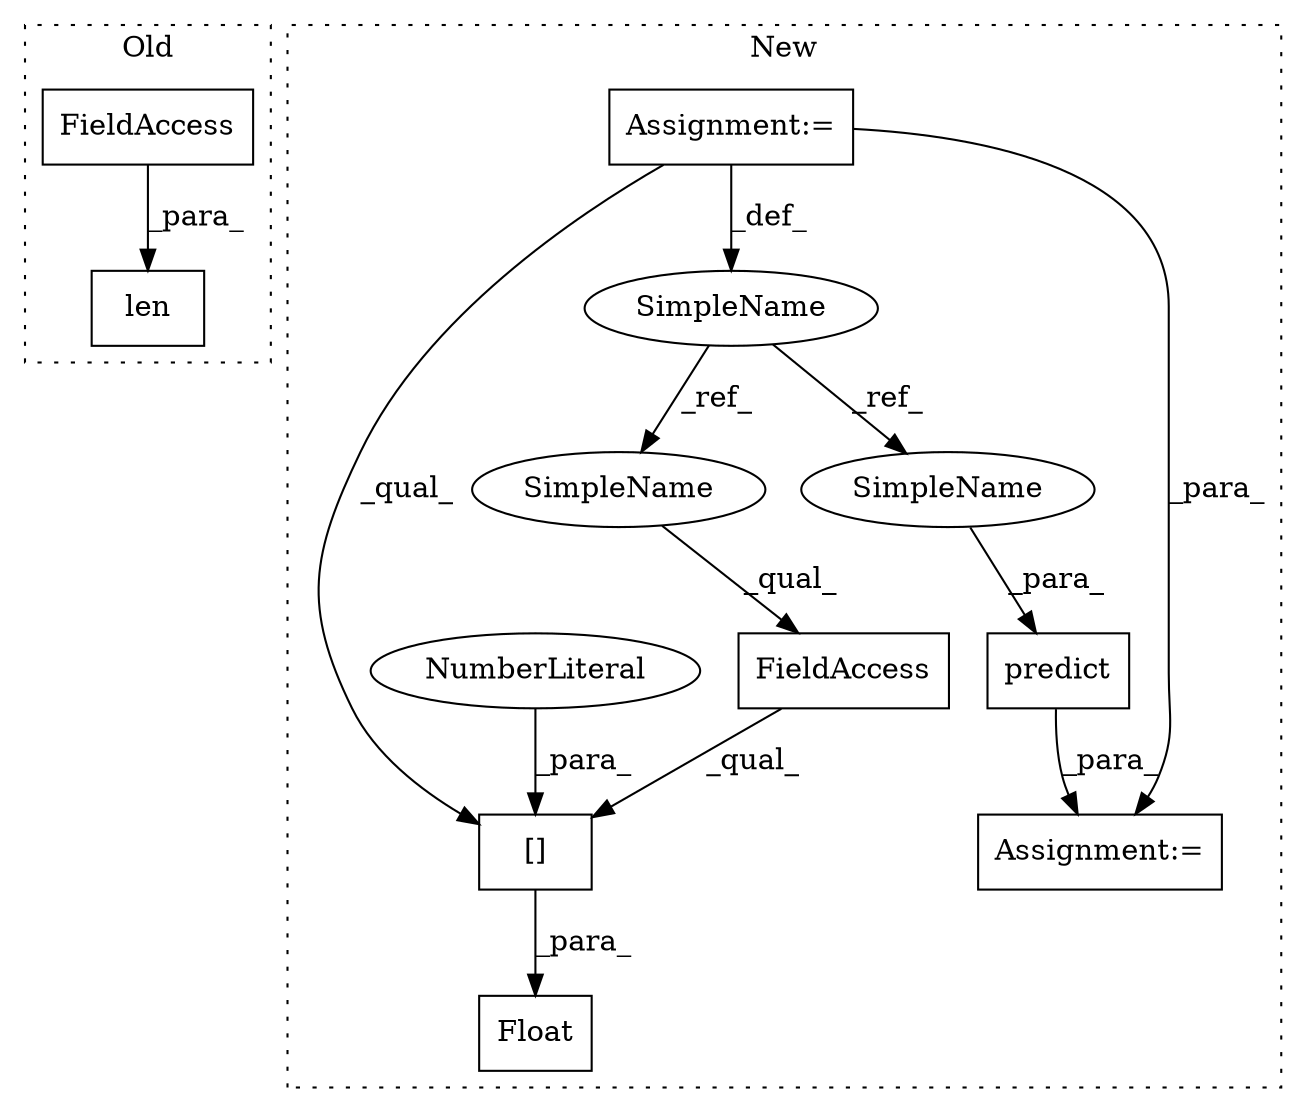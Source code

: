 digraph G {
subgraph cluster0 {
1 [label="len" a="32" s="1772,1777" l="4,1" shape="box"];
4 [label="FieldAccess" a="22" s="1776" l="1" shape="box"];
label = "Old";
style="dotted";
}
subgraph cluster1 {
2 [label="predict" a="32" s="2025,2034" l="8,1" shape="box"];
3 [label="Assignment:=" a="7" s="2021" l="1" shape="box"];
5 [label="Assignment:=" a="7" s="1744" l="1" shape="box"];
6 [label="FieldAccess" a="22" s="2079" l="7" shape="box"];
7 [label="Float" a="32" s="2073,2089" l="6,1" shape="box"];
8 [label="[]" a="2" s="2079,2088" l="8,1" shape="box"];
9 [label="NumberLiteral" a="34" s="2087" l="1" shape="ellipse"];
10 [label="SimpleName" a="42" s="1744" l="1" shape="ellipse"];
11 [label="SimpleName" a="42" s="2033" l="1" shape="ellipse"];
12 [label="SimpleName" a="42" s="2079" l="1" shape="ellipse"];
label = "New";
style="dotted";
}
2 -> 3 [label="_para_"];
4 -> 1 [label="_para_"];
5 -> 10 [label="_def_"];
5 -> 3 [label="_para_"];
5 -> 8 [label="_qual_"];
6 -> 8 [label="_qual_"];
8 -> 7 [label="_para_"];
9 -> 8 [label="_para_"];
10 -> 12 [label="_ref_"];
10 -> 11 [label="_ref_"];
11 -> 2 [label="_para_"];
12 -> 6 [label="_qual_"];
}